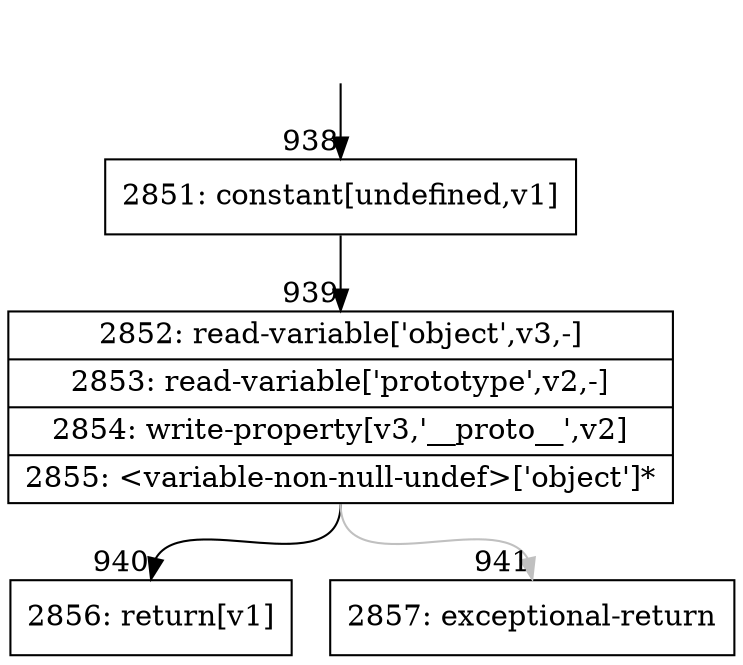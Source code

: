digraph {
rankdir="TD"
BB_entry91[shape=none,label=""];
BB_entry91 -> BB938 [tailport=s, headport=n, headlabel="    938"]
BB938 [shape=record label="{2851: constant[undefined,v1]}" ] 
BB938 -> BB939 [tailport=s, headport=n, headlabel="      939"]
BB939 [shape=record label="{2852: read-variable['object',v3,-]|2853: read-variable['prototype',v2,-]|2854: write-property[v3,'__proto__',v2]|2855: \<variable-non-null-undef\>['object']*}" ] 
BB939 -> BB940 [tailport=s, headport=n, headlabel="      940"]
BB939 -> BB941 [tailport=s, headport=n, color=gray, headlabel="      941"]
BB940 [shape=record label="{2856: return[v1]}" ] 
BB941 [shape=record label="{2857: exceptional-return}" ] 
//#$~ 553
}
